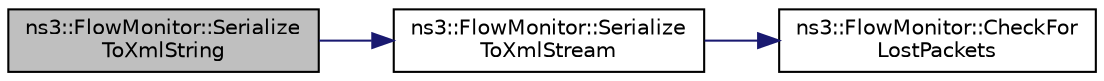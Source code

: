 digraph "ns3::FlowMonitor::SerializeToXmlString"
{
  edge [fontname="Helvetica",fontsize="10",labelfontname="Helvetica",labelfontsize="10"];
  node [fontname="Helvetica",fontsize="10",shape=record];
  rankdir="LR";
  Node1 [label="ns3::FlowMonitor::Serialize\lToXmlString",height=0.2,width=0.4,color="black", fillcolor="grey75", style="filled", fontcolor="black"];
  Node1 -> Node2 [color="midnightblue",fontsize="10",style="solid"];
  Node2 [label="ns3::FlowMonitor::Serialize\lToXmlStream",height=0.2,width=0.4,color="black", fillcolor="white", style="filled",URL="$d7/d39/classns3_1_1FlowMonitor.html#ad710bde80a3f6a74c649df72200a0566"];
  Node2 -> Node3 [color="midnightblue",fontsize="10",style="solid"];
  Node3 [label="ns3::FlowMonitor::CheckFor\lLostPackets",height=0.2,width=0.4,color="black", fillcolor="white", style="filled",URL="$d7/d39/classns3_1_1FlowMonitor.html#a278237eb8464a95047b23144b90eb264",tooltip="Check right now for packets that appear to be lost. "];
}
